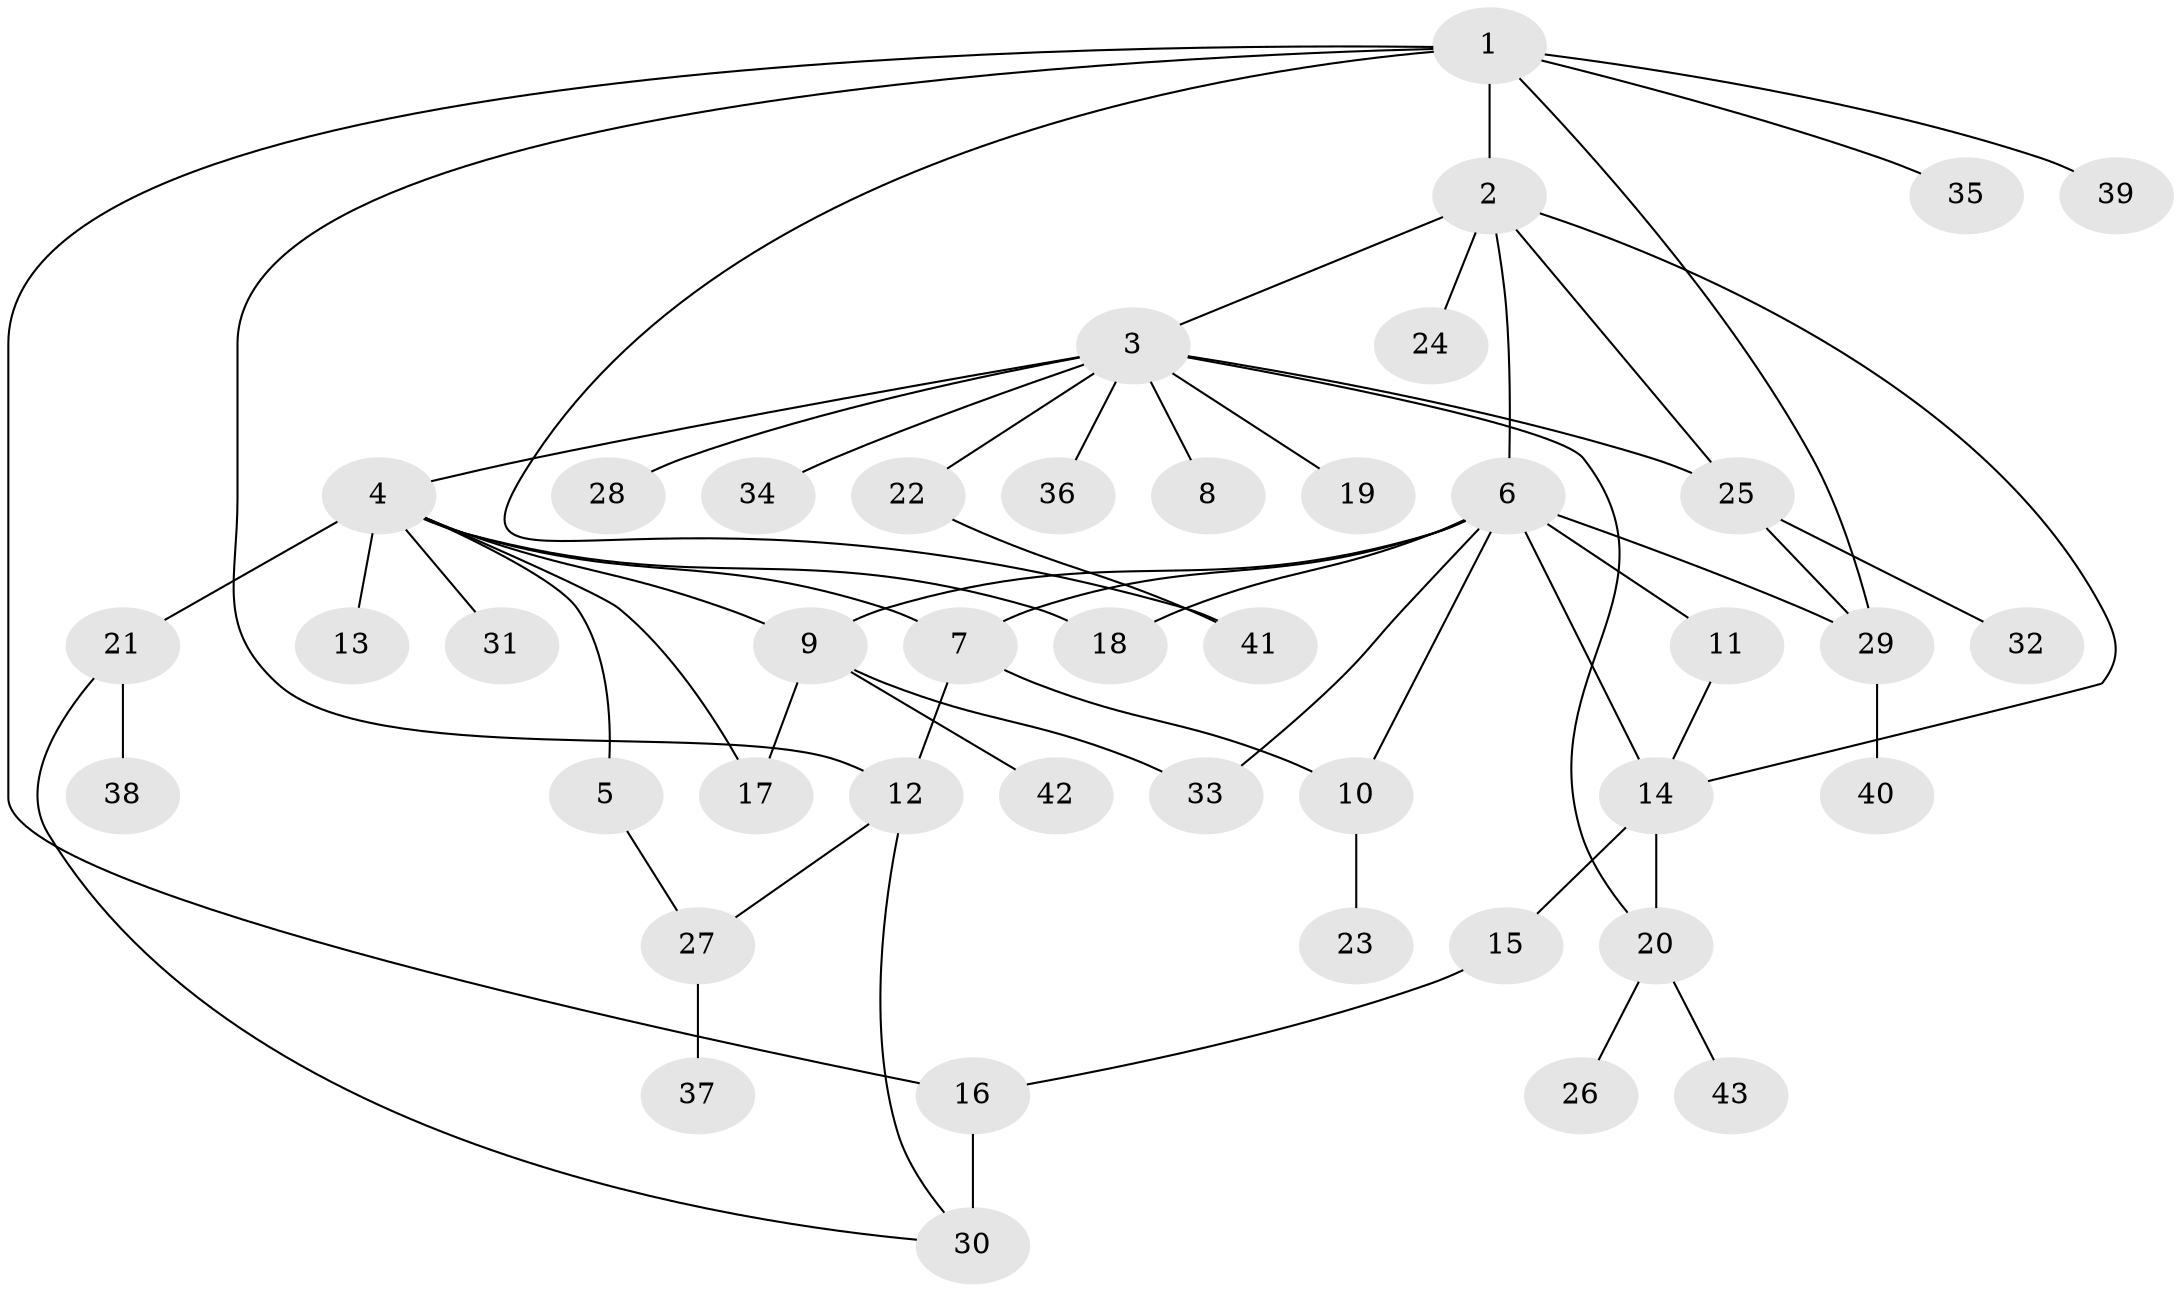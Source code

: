 // original degree distribution, {8: 0.023529411764705882, 12: 0.023529411764705882, 3: 0.07058823529411765, 15: 0.011764705882352941, 4: 0.10588235294117647, 1: 0.5176470588235295, 2: 0.2, 6: 0.03529411764705882, 5: 0.011764705882352941}
// Generated by graph-tools (version 1.1) at 2025/35/03/09/25 02:35:24]
// undirected, 43 vertices, 60 edges
graph export_dot {
graph [start="1"]
  node [color=gray90,style=filled];
  1;
  2;
  3;
  4;
  5;
  6;
  7;
  8;
  9;
  10;
  11;
  12;
  13;
  14;
  15;
  16;
  17;
  18;
  19;
  20;
  21;
  22;
  23;
  24;
  25;
  26;
  27;
  28;
  29;
  30;
  31;
  32;
  33;
  34;
  35;
  36;
  37;
  38;
  39;
  40;
  41;
  42;
  43;
  1 -- 2 [weight=1.0];
  1 -- 12 [weight=1.0];
  1 -- 16 [weight=1.0];
  1 -- 29 [weight=1.0];
  1 -- 35 [weight=1.0];
  1 -- 39 [weight=1.0];
  1 -- 41 [weight=1.0];
  2 -- 3 [weight=1.0];
  2 -- 6 [weight=1.0];
  2 -- 14 [weight=1.0];
  2 -- 24 [weight=2.0];
  2 -- 25 [weight=1.0];
  3 -- 4 [weight=1.0];
  3 -- 8 [weight=1.0];
  3 -- 19 [weight=1.0];
  3 -- 20 [weight=1.0];
  3 -- 22 [weight=1.0];
  3 -- 25 [weight=1.0];
  3 -- 28 [weight=1.0];
  3 -- 34 [weight=1.0];
  3 -- 36 [weight=1.0];
  4 -- 5 [weight=1.0];
  4 -- 7 [weight=1.0];
  4 -- 9 [weight=1.0];
  4 -- 13 [weight=1.0];
  4 -- 17 [weight=1.0];
  4 -- 18 [weight=1.0];
  4 -- 21 [weight=1.0];
  4 -- 31 [weight=3.0];
  5 -- 27 [weight=1.0];
  6 -- 7 [weight=1.0];
  6 -- 9 [weight=6.0];
  6 -- 10 [weight=1.0];
  6 -- 11 [weight=1.0];
  6 -- 14 [weight=1.0];
  6 -- 18 [weight=1.0];
  6 -- 29 [weight=1.0];
  6 -- 33 [weight=1.0];
  7 -- 10 [weight=1.0];
  7 -- 12 [weight=3.0];
  9 -- 17 [weight=1.0];
  9 -- 33 [weight=1.0];
  9 -- 42 [weight=1.0];
  10 -- 23 [weight=2.0];
  11 -- 14 [weight=1.0];
  12 -- 27 [weight=1.0];
  12 -- 30 [weight=1.0];
  14 -- 15 [weight=1.0];
  14 -- 20 [weight=1.0];
  15 -- 16 [weight=1.0];
  16 -- 30 [weight=3.0];
  20 -- 26 [weight=1.0];
  20 -- 43 [weight=1.0];
  21 -- 30 [weight=1.0];
  21 -- 38 [weight=1.0];
  22 -- 41 [weight=1.0];
  25 -- 29 [weight=1.0];
  25 -- 32 [weight=2.0];
  27 -- 37 [weight=1.0];
  29 -- 40 [weight=1.0];
}
